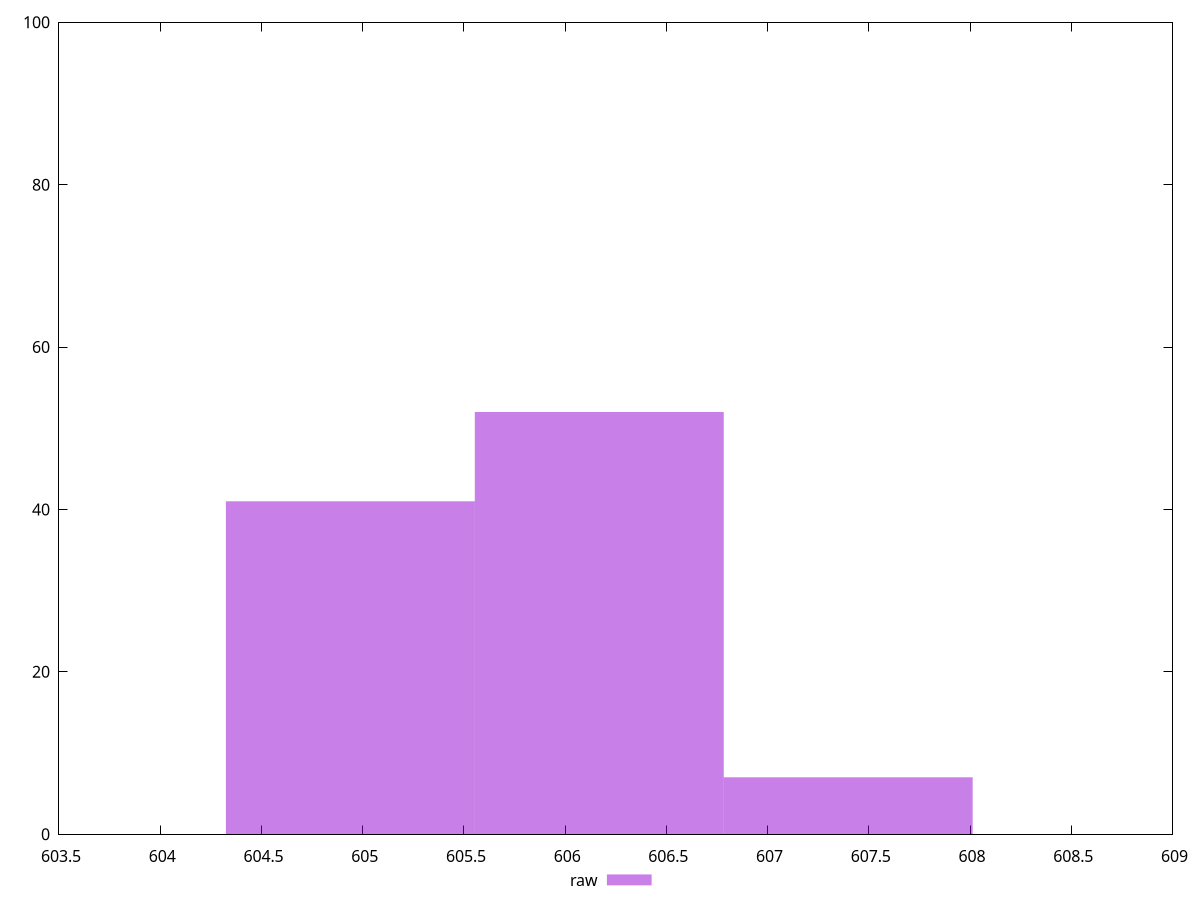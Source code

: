 reset
set terminal svg size 640, 490 enhanced background rgb 'white'
set output "reprap/uses-rel-preload/samples/pages+cached+noexternal+nofonts+nosvg+noimg+nocss/raw/histogram.svg"

$raw <<EOF
604.9390803798183 41
606.1686313562001 52
607.3981823325818 7
EOF

set key outside below
set boxwidth 1.2295509763817445
set yrange [0:100]
set style fill transparent solid 0.5 noborder

plot \
  $raw title "raw" with boxes, \


reset